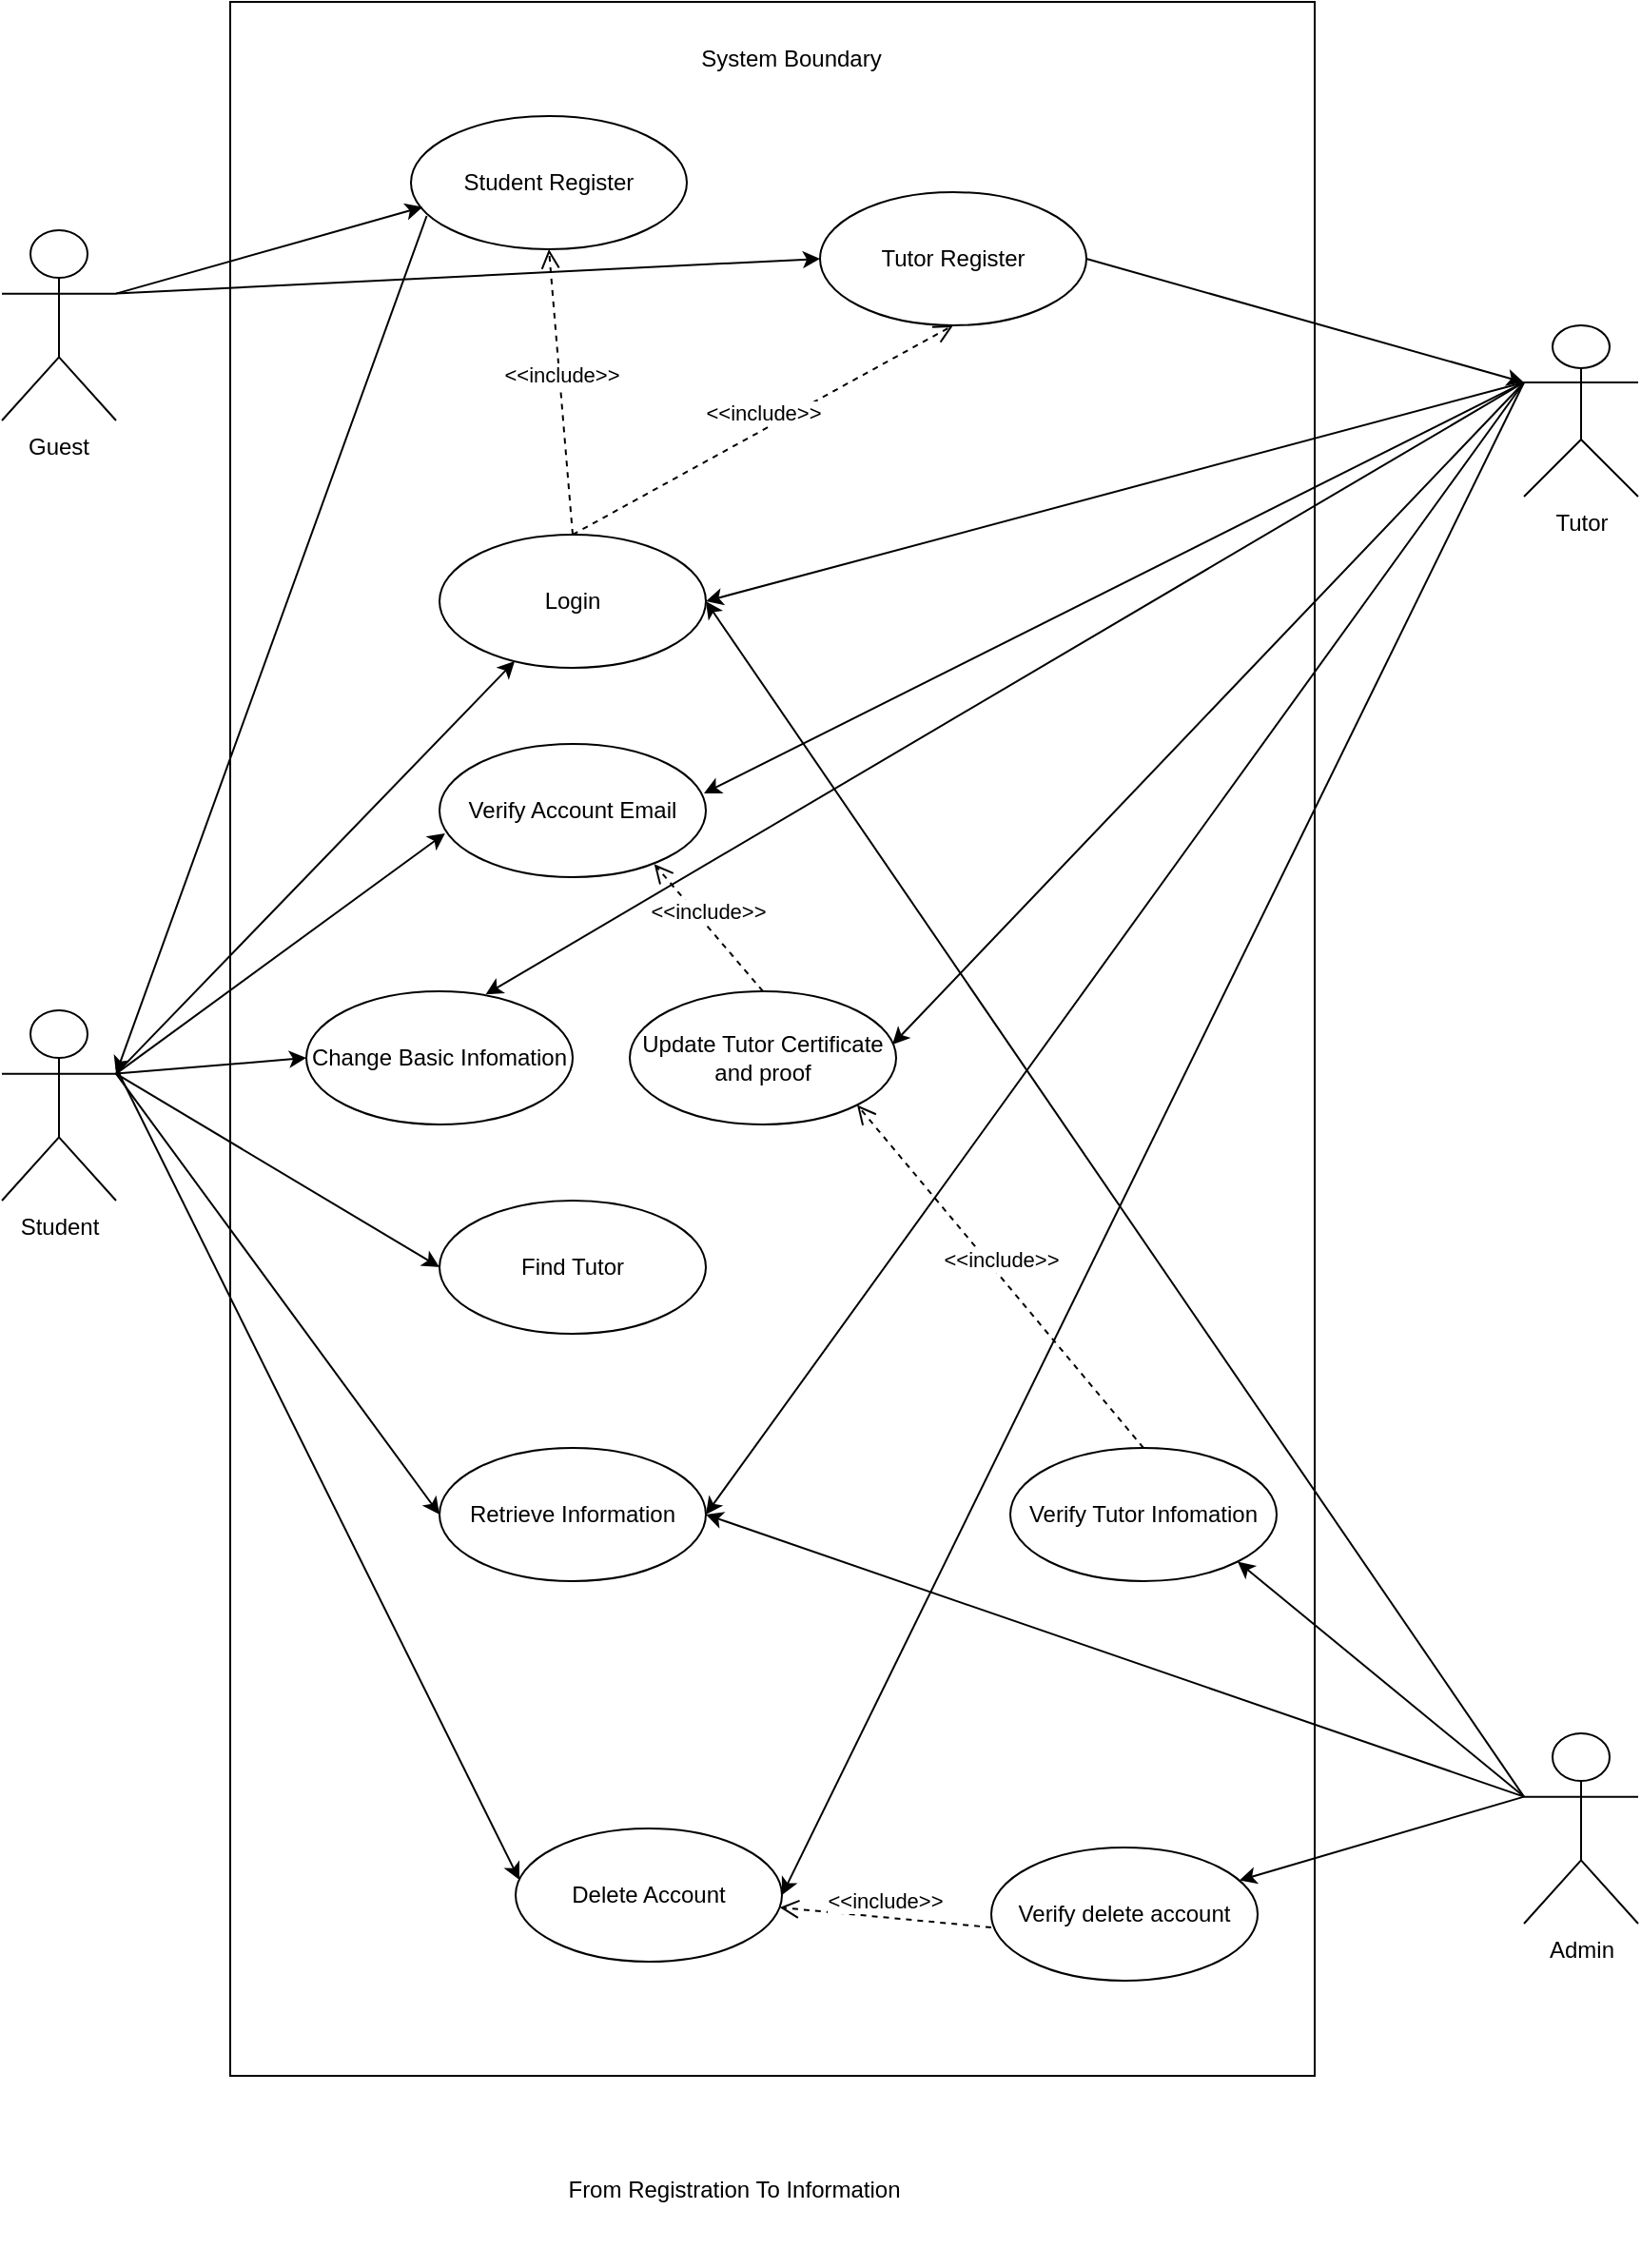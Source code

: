 <mxfile version="18.0.5" type="github">
  <diagram name="Page-1" id="e7e014a7-5840-1c2e-5031-d8a46d1fe8dd">
    <mxGraphModel dx="1688" dy="1498" grid="1" gridSize="10" guides="1" tooltips="1" connect="1" arrows="1" fold="1" page="1" pageScale="1" pageWidth="1169" pageHeight="827" background="none" math="0" shadow="0">
      <root>
        <mxCell id="0" />
        <mxCell id="1" parent="0" />
        <mxCell id="emphNPg4nT20dSHLnRxL-41" value="Guest" style="shape=umlActor;verticalLabelPosition=bottom;verticalAlign=top;fontFamily=Helvetica;labelPosition=center;align=center;labelBackgroundColor=none;labelBorderColor=none;html=1;whiteSpace=wrap;" parent="1" vertex="1">
          <mxGeometry x="30" y="160" width="60" height="100" as="geometry" />
        </mxCell>
        <mxCell id="emphNPg4nT20dSHLnRxL-49" value="System Boundary" style="text;html=1;strokeColor=none;fillColor=none;align=center;verticalAlign=middle;whiteSpace=wrap;rounded=0;glass=0;labelBackgroundColor=none;labelBorderColor=none;sketch=0;fontFamily=Helvetica;" parent="1" vertex="1">
          <mxGeometry x="390" y="50" width="110" height="40" as="geometry" />
        </mxCell>
        <mxCell id="emphNPg4nT20dSHLnRxL-51" value="" style="rounded=0;whiteSpace=wrap;html=1;glass=0;labelBackgroundColor=none;labelBorderColor=none;sketch=0;fontFamily=Helvetica;fillColor=none;direction=south;" parent="1" vertex="1">
          <mxGeometry x="150" y="40" width="570" height="1090" as="geometry" />
        </mxCell>
        <mxCell id="emphNPg4nT20dSHLnRxL-52" value="Student" style="shape=umlActor;verticalLabelPosition=bottom;verticalAlign=top;html=1;outlineConnect=0;glass=0;labelBackgroundColor=none;labelBorderColor=none;sketch=0;fontFamily=Helvetica;fillColor=none;" parent="1" vertex="1">
          <mxGeometry x="30" y="570" width="60" height="100" as="geometry" />
        </mxCell>
        <mxCell id="emphNPg4nT20dSHLnRxL-53" value="Tutor" style="shape=umlActor;verticalLabelPosition=bottom;verticalAlign=top;html=1;outlineConnect=0;glass=0;labelBackgroundColor=none;labelBorderColor=none;sketch=0;fontFamily=Helvetica;fillColor=none;direction=east;" parent="1" vertex="1">
          <mxGeometry x="830" y="210" width="60" height="90" as="geometry" />
        </mxCell>
        <mxCell id="emphNPg4nT20dSHLnRxL-56" value="Student Register" style="ellipse;whiteSpace=wrap;html=1;glass=0;labelBackgroundColor=none;labelBorderColor=none;sketch=0;fontFamily=Helvetica;fillColor=none;" parent="1" vertex="1">
          <mxGeometry x="245" y="100" width="145" height="70" as="geometry" />
        </mxCell>
        <mxCell id="emphNPg4nT20dSHLnRxL-57" value="Tutor Register" style="ellipse;whiteSpace=wrap;html=1;glass=0;labelBackgroundColor=none;labelBorderColor=none;sketch=0;fontFamily=Helvetica;fillColor=none;" parent="1" vertex="1">
          <mxGeometry x="460" y="140" width="140" height="70" as="geometry" />
        </mxCell>
        <mxCell id="emphNPg4nT20dSHLnRxL-60" value="" style="endArrow=classic;html=1;rounded=0;fontFamily=Helvetica;entryX=0.042;entryY=0.683;entryDx=0;entryDy=0;entryPerimeter=0;exitX=1;exitY=0.333;exitDx=0;exitDy=0;exitPerimeter=0;" parent="1" source="emphNPg4nT20dSHLnRxL-41" target="emphNPg4nT20dSHLnRxL-56" edge="1">
          <mxGeometry width="50" height="50" relative="1" as="geometry">
            <mxPoint x="140" y="200" as="sourcePoint" />
            <mxPoint x="190" y="150" as="targetPoint" />
          </mxGeometry>
        </mxCell>
        <mxCell id="emphNPg4nT20dSHLnRxL-61" value="" style="endArrow=classic;html=1;rounded=0;fontFamily=Helvetica;entryX=0;entryY=0.5;entryDx=0;entryDy=0;exitX=1;exitY=0.333;exitDx=0;exitDy=0;exitPerimeter=0;" parent="1" source="emphNPg4nT20dSHLnRxL-41" target="emphNPg4nT20dSHLnRxL-57" edge="1">
          <mxGeometry width="50" height="50" relative="1" as="geometry">
            <mxPoint x="100" y="200" as="sourcePoint" />
            <mxPoint x="190" y="150" as="targetPoint" />
            <Array as="points" />
          </mxGeometry>
        </mxCell>
        <mxCell id="emphNPg4nT20dSHLnRxL-62" value="" style="endArrow=classic;html=1;rounded=0;fontFamily=Helvetica;entryX=1;entryY=0.333;entryDx=0;entryDy=0;entryPerimeter=0;exitX=0.057;exitY=0.75;exitDx=0;exitDy=0;exitPerimeter=0;" parent="1" source="emphNPg4nT20dSHLnRxL-56" target="emphNPg4nT20dSHLnRxL-52" edge="1">
          <mxGeometry width="50" height="50" relative="1" as="geometry">
            <mxPoint x="240" y="140" as="sourcePoint" />
            <mxPoint x="290" y="90" as="targetPoint" />
            <Array as="points" />
          </mxGeometry>
        </mxCell>
        <mxCell id="emphNPg4nT20dSHLnRxL-63" value="" style="endArrow=classic;html=1;rounded=0;fontFamily=Helvetica;exitX=1;exitY=0.5;exitDx=0;exitDy=0;entryX=0;entryY=0.333;entryDx=0;entryDy=0;entryPerimeter=0;" parent="1" source="emphNPg4nT20dSHLnRxL-57" target="emphNPg4nT20dSHLnRxL-53" edge="1">
          <mxGeometry width="50" height="50" relative="1" as="geometry">
            <mxPoint x="240" y="260" as="sourcePoint" />
            <mxPoint x="820" y="430" as="targetPoint" />
          </mxGeometry>
        </mxCell>
        <mxCell id="emphNPg4nT20dSHLnRxL-64" value="Login" style="ellipse;whiteSpace=wrap;html=1;glass=0;labelBackgroundColor=none;labelBorderColor=none;sketch=0;fontFamily=Helvetica;fillColor=none;" parent="1" vertex="1">
          <mxGeometry x="260" y="320" width="140" height="70" as="geometry" />
        </mxCell>
        <mxCell id="emphNPg4nT20dSHLnRxL-65" value="Change Basic Infomation" style="ellipse;whiteSpace=wrap;html=1;glass=0;labelBackgroundColor=none;labelBorderColor=none;sketch=0;fontFamily=Helvetica;fillColor=none;" parent="1" vertex="1">
          <mxGeometry x="190" y="560" width="140" height="70" as="geometry" />
        </mxCell>
        <mxCell id="emphNPg4nT20dSHLnRxL-66" value="Verify Account Email" style="ellipse;whiteSpace=wrap;html=1;glass=0;labelBackgroundColor=none;labelBorderColor=none;sketch=0;fontFamily=Helvetica;fillColor=none;" parent="1" vertex="1">
          <mxGeometry x="260" y="430" width="140" height="70" as="geometry" />
        </mxCell>
        <mxCell id="emphNPg4nT20dSHLnRxL-67" value="Update Tutor Certificate and proof" style="ellipse;whiteSpace=wrap;html=1;glass=0;labelBackgroundColor=none;labelBorderColor=none;sketch=0;fontFamily=Helvetica;fillColor=none;" parent="1" vertex="1">
          <mxGeometry x="360" y="560" width="140" height="70" as="geometry" />
        </mxCell>
        <mxCell id="emphNPg4nT20dSHLnRxL-68" value="Find Tutor" style="ellipse;whiteSpace=wrap;html=1;glass=0;labelBackgroundColor=none;labelBorderColor=none;sketch=0;fontFamily=Helvetica;fillColor=none;" parent="1" vertex="1">
          <mxGeometry x="260" y="670" width="140" height="70" as="geometry" />
        </mxCell>
        <mxCell id="emphNPg4nT20dSHLnRxL-69" value="Retrieve Information" style="ellipse;whiteSpace=wrap;html=1;glass=0;labelBackgroundColor=none;labelBorderColor=none;sketch=0;fontFamily=Helvetica;fillColor=none;" parent="1" vertex="1">
          <mxGeometry x="260" y="800" width="140" height="70" as="geometry" />
        </mxCell>
        <mxCell id="emphNPg4nT20dSHLnRxL-70" value="Delete Account" style="ellipse;whiteSpace=wrap;html=1;glass=0;labelBackgroundColor=none;labelBorderColor=none;sketch=0;fontFamily=Helvetica;fillColor=none;" parent="1" vertex="1">
          <mxGeometry x="300" y="1000" width="140" height="70" as="geometry" />
        </mxCell>
        <mxCell id="emphNPg4nT20dSHLnRxL-71" value="Admin" style="shape=umlActor;verticalLabelPosition=bottom;verticalAlign=top;html=1;outlineConnect=0;glass=0;labelBackgroundColor=none;labelBorderColor=none;sketch=0;fontFamily=Helvetica;fillColor=none;" parent="1" vertex="1">
          <mxGeometry x="830" y="950" width="60" height="100" as="geometry" />
        </mxCell>
        <mxCell id="emphNPg4nT20dSHLnRxL-74" value="" style="endArrow=classic;html=1;rounded=0;fontFamily=Helvetica;exitX=1;exitY=0.333;exitDx=0;exitDy=0;exitPerimeter=0;" parent="1" source="emphNPg4nT20dSHLnRxL-52" target="emphNPg4nT20dSHLnRxL-64" edge="1">
          <mxGeometry width="50" height="50" relative="1" as="geometry">
            <mxPoint x="110" y="450" as="sourcePoint" />
            <mxPoint x="140" y="430" as="targetPoint" />
            <Array as="points" />
          </mxGeometry>
        </mxCell>
        <mxCell id="emphNPg4nT20dSHLnRxL-75" value="" style="endArrow=classic;html=1;rounded=0;fontFamily=Helvetica;exitX=0;exitY=0.333;exitDx=0;exitDy=0;exitPerimeter=0;" parent="1" source="emphNPg4nT20dSHLnRxL-53" edge="1">
          <mxGeometry width="50" height="50" relative="1" as="geometry">
            <mxPoint x="820" y="430" as="sourcePoint" />
            <mxPoint x="400" y="355" as="targetPoint" />
          </mxGeometry>
        </mxCell>
        <mxCell id="emphNPg4nT20dSHLnRxL-78" value="" style="endArrow=classic;html=1;rounded=0;fontFamily=Helvetica;exitX=1;exitY=0.333;exitDx=0;exitDy=0;exitPerimeter=0;entryX=0.021;entryY=0.671;entryDx=0;entryDy=0;entryPerimeter=0;" parent="1" source="emphNPg4nT20dSHLnRxL-52" target="emphNPg4nT20dSHLnRxL-66" edge="1">
          <mxGeometry width="50" height="50" relative="1" as="geometry">
            <mxPoint x="110" y="450" as="sourcePoint" />
            <mxPoint x="150" y="440" as="targetPoint" />
          </mxGeometry>
        </mxCell>
        <mxCell id="emphNPg4nT20dSHLnRxL-79" value="" style="endArrow=classic;html=1;rounded=0;fontFamily=Helvetica;entryX=0.993;entryY=0.371;entryDx=0;entryDy=0;entryPerimeter=0;exitX=0;exitY=0.333;exitDx=0;exitDy=0;exitPerimeter=0;" parent="1" source="emphNPg4nT20dSHLnRxL-53" target="emphNPg4nT20dSHLnRxL-66" edge="1">
          <mxGeometry width="50" height="50" relative="1" as="geometry">
            <mxPoint x="820" y="430" as="sourcePoint" />
            <mxPoint x="160" y="710" as="targetPoint" />
          </mxGeometry>
        </mxCell>
        <mxCell id="emphNPg4nT20dSHLnRxL-80" value="" style="endArrow=classic;html=1;rounded=0;fontFamily=Helvetica;exitX=1;exitY=0.333;exitDx=0;exitDy=0;exitPerimeter=0;entryX=0;entryY=0.5;entryDx=0;entryDy=0;" parent="1" source="emphNPg4nT20dSHLnRxL-52" target="emphNPg4nT20dSHLnRxL-65" edge="1">
          <mxGeometry width="50" height="50" relative="1" as="geometry">
            <mxPoint x="210" y="710" as="sourcePoint" />
            <mxPoint x="260" y="660" as="targetPoint" />
          </mxGeometry>
        </mxCell>
        <mxCell id="emphNPg4nT20dSHLnRxL-81" value="" style="endArrow=classic;html=1;rounded=0;fontFamily=Helvetica;entryX=0.673;entryY=0.024;entryDx=0;entryDy=0;entryPerimeter=0;" parent="1" target="emphNPg4nT20dSHLnRxL-65" edge="1">
          <mxGeometry width="50" height="50" relative="1" as="geometry">
            <mxPoint x="830" y="240" as="sourcePoint" />
            <mxPoint x="260" y="660" as="targetPoint" />
          </mxGeometry>
        </mxCell>
        <mxCell id="emphNPg4nT20dSHLnRxL-83" value="" style="endArrow=classic;html=1;rounded=0;fontFamily=Helvetica;entryX=0.986;entryY=0.4;entryDx=0;entryDy=0;exitX=0;exitY=0.333;exitDx=0;exitDy=0;exitPerimeter=0;entryPerimeter=0;" parent="1" target="emphNPg4nT20dSHLnRxL-67" edge="1" source="emphNPg4nT20dSHLnRxL-53">
          <mxGeometry width="50" height="50" relative="1" as="geometry">
            <mxPoint x="110" y="730" as="sourcePoint" />
            <mxPoint x="260" y="550" as="targetPoint" />
          </mxGeometry>
        </mxCell>
        <mxCell id="vEOqGRAyn2er1CzIUSK7-3" value="Verify Tutor Infomation" style="ellipse;whiteSpace=wrap;html=1;fillColor=none;" vertex="1" parent="1">
          <mxGeometry x="560" y="800" width="140" height="70" as="geometry" />
        </mxCell>
        <mxCell id="vEOqGRAyn2er1CzIUSK7-4" value="" style="endArrow=classic;html=1;rounded=0;exitX=1;exitY=0.333;exitDx=0;exitDy=0;exitPerimeter=0;entryX=0;entryY=0.5;entryDx=0;entryDy=0;" edge="1" parent="1" source="emphNPg4nT20dSHLnRxL-52" target="emphNPg4nT20dSHLnRxL-68">
          <mxGeometry width="50" height="50" relative="1" as="geometry">
            <mxPoint x="390" y="830" as="sourcePoint" />
            <mxPoint x="440" y="780" as="targetPoint" />
          </mxGeometry>
        </mxCell>
        <mxCell id="vEOqGRAyn2er1CzIUSK7-5" value="" style="endArrow=classic;html=1;rounded=0;exitX=1;exitY=0.333;exitDx=0;exitDy=0;exitPerimeter=0;entryX=0;entryY=0.5;entryDx=0;entryDy=0;" edge="1" parent="1" source="emphNPg4nT20dSHLnRxL-52" target="emphNPg4nT20dSHLnRxL-69">
          <mxGeometry width="50" height="50" relative="1" as="geometry">
            <mxPoint x="130" y="610" as="sourcePoint" />
            <mxPoint x="180" y="560" as="targetPoint" />
          </mxGeometry>
        </mxCell>
        <mxCell id="vEOqGRAyn2er1CzIUSK7-6" value="" style="endArrow=classic;html=1;rounded=0;entryX=0.014;entryY=0.386;entryDx=0;entryDy=0;entryPerimeter=0;" edge="1" parent="1" target="emphNPg4nT20dSHLnRxL-70">
          <mxGeometry width="50" height="50" relative="1" as="geometry">
            <mxPoint x="90" y="600" as="sourcePoint" />
            <mxPoint x="440" y="720" as="targetPoint" />
          </mxGeometry>
        </mxCell>
        <mxCell id="vEOqGRAyn2er1CzIUSK7-8" value="" style="endArrow=classic;html=1;rounded=0;entryX=1;entryY=0.5;entryDx=0;entryDy=0;" edge="1" parent="1" target="emphNPg4nT20dSHLnRxL-70">
          <mxGeometry width="50" height="50" relative="1" as="geometry">
            <mxPoint x="830" y="240" as="sourcePoint" />
            <mxPoint x="440" y="720" as="targetPoint" />
          </mxGeometry>
        </mxCell>
        <mxCell id="vEOqGRAyn2er1CzIUSK7-9" value="Verify delete account" style="ellipse;whiteSpace=wrap;html=1;fillColor=none;" vertex="1" parent="1">
          <mxGeometry x="550" y="1010" width="140" height="70" as="geometry" />
        </mxCell>
        <mxCell id="vEOqGRAyn2er1CzIUSK7-10" value="" style="endArrow=classic;html=1;rounded=0;exitX=0;exitY=0.333;exitDx=0;exitDy=0;exitPerimeter=0;entryX=1;entryY=1;entryDx=0;entryDy=0;" edge="1" parent="1" source="emphNPg4nT20dSHLnRxL-71" target="vEOqGRAyn2er1CzIUSK7-3">
          <mxGeometry width="50" height="50" relative="1" as="geometry">
            <mxPoint x="390" y="830" as="sourcePoint" />
            <mxPoint x="440" y="780" as="targetPoint" />
          </mxGeometry>
        </mxCell>
        <mxCell id="vEOqGRAyn2er1CzIUSK7-11" value="" style="endArrow=classic;html=1;rounded=0;exitX=0;exitY=0.333;exitDx=0;exitDy=0;exitPerimeter=0;entryX=1;entryY=0.5;entryDx=0;entryDy=0;" edge="1" parent="1" source="emphNPg4nT20dSHLnRxL-71" target="emphNPg4nT20dSHLnRxL-69">
          <mxGeometry width="50" height="50" relative="1" as="geometry">
            <mxPoint x="390" y="830" as="sourcePoint" />
            <mxPoint x="440" y="780" as="targetPoint" />
          </mxGeometry>
        </mxCell>
        <mxCell id="vEOqGRAyn2er1CzIUSK7-12" value="" style="endArrow=classic;html=1;rounded=0;exitX=0;exitY=0.333;exitDx=0;exitDy=0;exitPerimeter=0;" edge="1" parent="1" source="emphNPg4nT20dSHLnRxL-71" target="vEOqGRAyn2er1CzIUSK7-9">
          <mxGeometry width="50" height="50" relative="1" as="geometry">
            <mxPoint x="390" y="830" as="sourcePoint" />
            <mxPoint x="440" y="780" as="targetPoint" />
          </mxGeometry>
        </mxCell>
        <mxCell id="vEOqGRAyn2er1CzIUSK7-15" value="" style="endArrow=classic;html=1;rounded=0;exitX=0;exitY=0.333;exitDx=0;exitDy=0;exitPerimeter=0;entryX=1;entryY=0.5;entryDx=0;entryDy=0;" edge="1" parent="1" source="emphNPg4nT20dSHLnRxL-71" target="emphNPg4nT20dSHLnRxL-64">
          <mxGeometry width="50" height="50" relative="1" as="geometry">
            <mxPoint x="560" y="460" as="sourcePoint" />
            <mxPoint x="610" y="410" as="targetPoint" />
          </mxGeometry>
        </mxCell>
        <mxCell id="vEOqGRAyn2er1CzIUSK7-24" value="&amp;lt;&amp;lt;include&amp;gt;&amp;gt;" style="html=1;verticalAlign=bottom;endArrow=open;dashed=1;endSize=8;rounded=0;exitX=0.5;exitY=0;exitDx=0;exitDy=0;entryX=0.5;entryY=1;entryDx=0;entryDy=0;" edge="1" parent="1" source="emphNPg4nT20dSHLnRxL-64" target="emphNPg4nT20dSHLnRxL-57">
          <mxGeometry relative="1" as="geometry">
            <mxPoint x="380" y="290" as="sourcePoint" />
            <mxPoint x="300" y="290" as="targetPoint" />
          </mxGeometry>
        </mxCell>
        <mxCell id="vEOqGRAyn2er1CzIUSK7-26" value="&amp;lt;&amp;lt;include&amp;gt;&amp;gt;" style="html=1;verticalAlign=bottom;endArrow=open;dashed=1;endSize=8;rounded=0;entryX=0.806;entryY=0.902;entryDx=0;entryDy=0;entryPerimeter=0;" edge="1" parent="1" target="emphNPg4nT20dSHLnRxL-66">
          <mxGeometry relative="1" as="geometry">
            <mxPoint x="430" y="560" as="sourcePoint" />
            <mxPoint x="350" y="560" as="targetPoint" />
          </mxGeometry>
        </mxCell>
        <mxCell id="vEOqGRAyn2er1CzIUSK7-27" value="&amp;lt;&amp;lt;include&amp;gt;&amp;gt;" style="html=1;verticalAlign=bottom;endArrow=open;dashed=1;endSize=8;rounded=0;exitX=0.5;exitY=0;exitDx=0;exitDy=0;entryX=1;entryY=1;entryDx=0;entryDy=0;" edge="1" parent="1" source="vEOqGRAyn2er1CzIUSK7-3" target="emphNPg4nT20dSHLnRxL-67">
          <mxGeometry relative="1" as="geometry">
            <mxPoint x="530" y="640" as="sourcePoint" />
            <mxPoint x="460" y="620" as="targetPoint" />
          </mxGeometry>
        </mxCell>
        <mxCell id="vEOqGRAyn2er1CzIUSK7-28" value="&amp;lt;&amp;lt;include&amp;gt;&amp;gt;" style="html=1;verticalAlign=bottom;endArrow=open;dashed=1;endSize=8;rounded=0;exitX=0;exitY=0.6;exitDx=0;exitDy=0;exitPerimeter=0;" edge="1" parent="1" source="vEOqGRAyn2er1CzIUSK7-9" target="emphNPg4nT20dSHLnRxL-70">
          <mxGeometry relative="1" as="geometry">
            <mxPoint x="450" y="780" as="sourcePoint" />
            <mxPoint x="370" y="780" as="targetPoint" />
          </mxGeometry>
        </mxCell>
        <mxCell id="vEOqGRAyn2er1CzIUSK7-29" value="" style="endArrow=classic;html=1;rounded=0;entryX=1;entryY=0.5;entryDx=0;entryDy=0;" edge="1" parent="1" target="emphNPg4nT20dSHLnRxL-69">
          <mxGeometry width="50" height="50" relative="1" as="geometry">
            <mxPoint x="830" y="240" as="sourcePoint" />
            <mxPoint x="440" y="530" as="targetPoint" />
          </mxGeometry>
        </mxCell>
        <mxCell id="vEOqGRAyn2er1CzIUSK7-32" value="&amp;lt;&amp;lt;include&amp;gt;&amp;gt;" style="html=1;verticalAlign=bottom;endArrow=open;dashed=1;endSize=8;rounded=0;exitX=0.5;exitY=0;exitDx=0;exitDy=0;entryX=0.5;entryY=1;entryDx=0;entryDy=0;" edge="1" parent="1" source="emphNPg4nT20dSHLnRxL-64" target="emphNPg4nT20dSHLnRxL-56">
          <mxGeometry relative="1" as="geometry">
            <mxPoint x="460" y="490" as="sourcePoint" />
            <mxPoint x="380" y="490" as="targetPoint" />
          </mxGeometry>
        </mxCell>
        <mxCell id="vEOqGRAyn2er1CzIUSK7-33" value="From Registration To Information" style="text;html=1;strokeColor=none;fillColor=none;align=center;verticalAlign=middle;whiteSpace=wrap;rounded=0;labelBorderColor=none;" vertex="1" parent="1">
          <mxGeometry x="230" y="1150" width="370" height="80" as="geometry" />
        </mxCell>
      </root>
    </mxGraphModel>
  </diagram>
</mxfile>
